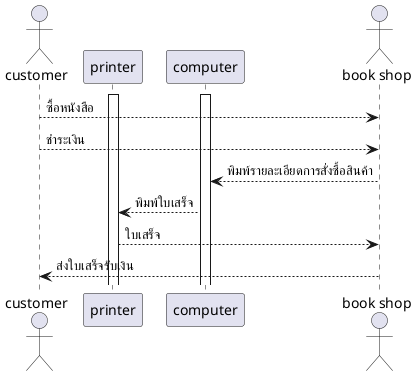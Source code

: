 @startuml ใบเสร็จรับเงิน
actor customer
participant printer
activate computer
activate printer
participant computer
actor "book shop" as shop

customer --> shop :ซื้อหนังสือ
customer --> shop :ชำระเงิน
shop --> computer: พิมพ์รายละเอียดการสั่งซื้อสินค้า
computer --> printer : พิมพ์ใบเสร็จ
printer --> shop : ใบเสร็จ
shop --> customer: ส่งใบเสร็จรับเงิน


@enduml